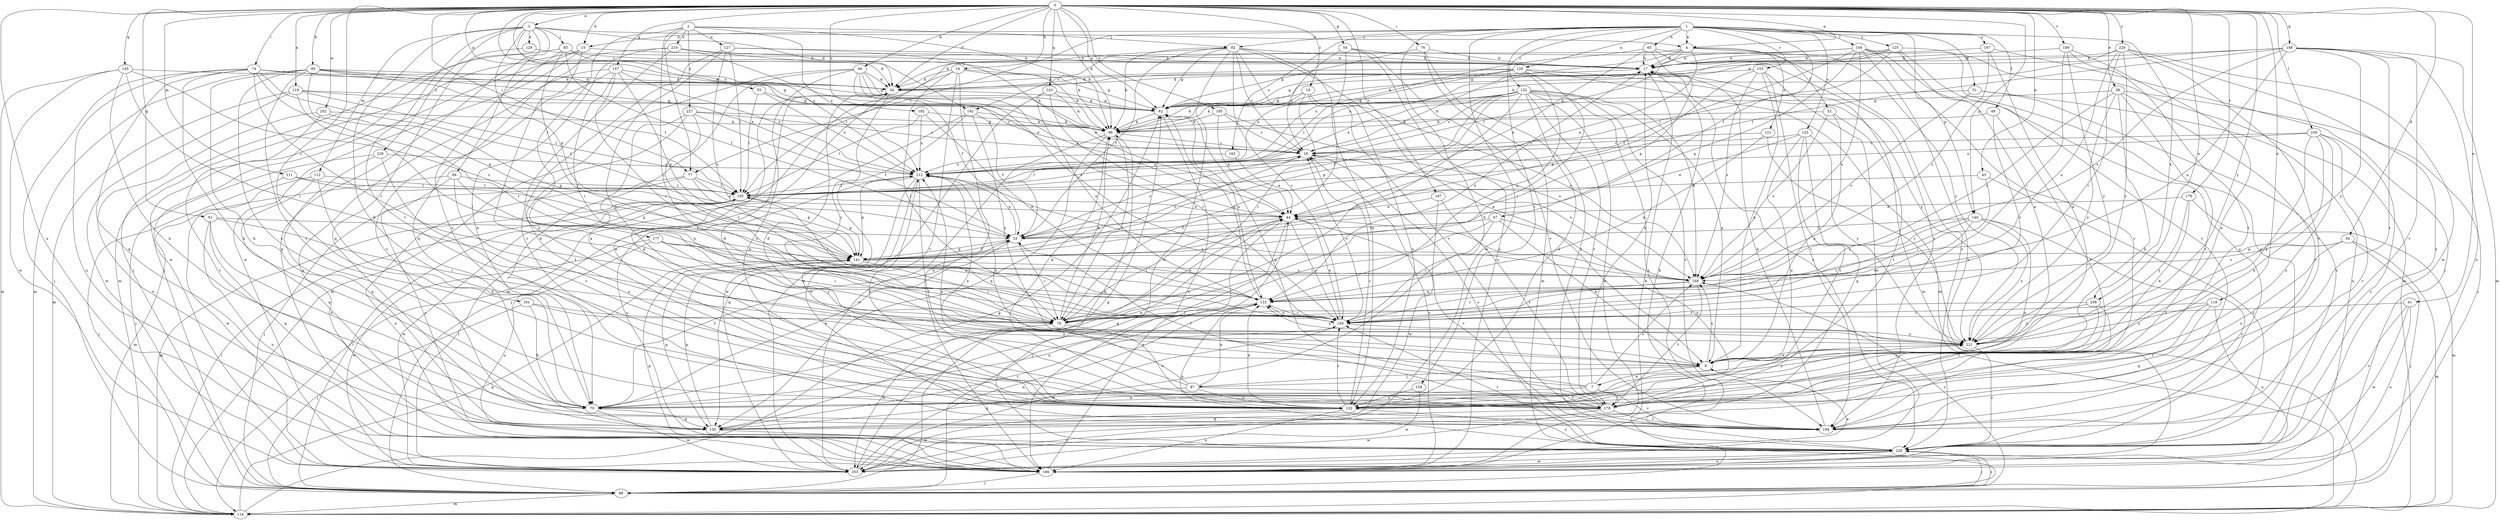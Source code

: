 strict digraph  {
0;
1;
2;
3;
4;
7;
8;
14;
15;
17;
19;
26;
30;
34;
38;
41;
43;
44;
47;
49;
51;
52;
53;
54;
55;
61;
62;
65;
70;
74;
76;
77;
79;
82;
83;
84;
87;
88;
94;
95;
96;
100;
104;
105;
111;
112;
114;
118;
119;
120;
121;
122;
123;
125;
127;
129;
132;
140;
141;
143;
145;
147;
148;
150;
152;
153;
158;
159;
161;
162;
167;
168;
176;
177;
178;
182;
185;
186;
187;
189;
192;
194;
202;
203;
208;
210;
212;
221;
226;
227;
228;
229;
0 -> 3  [label=a];
0 -> 4  [label=a];
0 -> 14  [label=b];
0 -> 15  [label=b];
0 -> 19  [label=c];
0 -> 26  [label=c];
0 -> 30  [label=d];
0 -> 34  [label=d];
0 -> 38  [label=e];
0 -> 41  [label=e];
0 -> 43  [label=e];
0 -> 54  [label=g];
0 -> 55  [label=g];
0 -> 61  [label=g];
0 -> 62  [label=g];
0 -> 74  [label=i];
0 -> 76  [label=i];
0 -> 77  [label=i];
0 -> 94  [label=k];
0 -> 95  [label=k];
0 -> 96  [label=k];
0 -> 100  [label=l];
0 -> 111  [label=m];
0 -> 118  [label=n];
0 -> 119  [label=n];
0 -> 140  [label=p];
0 -> 143  [label=q];
0 -> 145  [label=q];
0 -> 147  [label=q];
0 -> 148  [label=q];
0 -> 161  [label=s];
0 -> 176  [label=t];
0 -> 182  [label=u];
0 -> 185  [label=u];
0 -> 186  [label=u];
0 -> 187  [label=v];
0 -> 189  [label=v];
0 -> 192  [label=v];
0 -> 202  [label=w];
0 -> 208  [label=x];
0 -> 221  [label=y];
0 -> 226  [label=z];
1 -> 4  [label=a];
1 -> 15  [label=b];
1 -> 47  [label=f];
1 -> 49  [label=f];
1 -> 51  [label=f];
1 -> 65  [label=h];
1 -> 70  [label=h];
1 -> 77  [label=i];
1 -> 82  [label=j];
1 -> 104  [label=l];
1 -> 120  [label=n];
1 -> 123  [label=o];
1 -> 125  [label=o];
1 -> 140  [label=p];
1 -> 152  [label=r];
1 -> 153  [label=r];
1 -> 158  [label=r];
1 -> 162  [label=s];
1 -> 167  [label=s];
1 -> 203  [label=w];
1 -> 208  [label=x];
2 -> 77  [label=i];
2 -> 79  [label=i];
2 -> 82  [label=j];
2 -> 96  [label=k];
2 -> 127  [label=o];
2 -> 177  [label=t];
2 -> 210  [label=x];
2 -> 212  [label=x];
2 -> 227  [label=z];
3 -> 4  [label=a];
3 -> 34  [label=d];
3 -> 70  [label=h];
3 -> 83  [label=j];
3 -> 84  [label=j];
3 -> 112  [label=m];
3 -> 129  [label=o];
3 -> 141  [label=p];
3 -> 178  [label=t];
3 -> 186  [label=u];
3 -> 212  [label=x];
3 -> 228  [label=z];
4 -> 17  [label=b];
4 -> 44  [label=e];
4 -> 52  [label=f];
4 -> 105  [label=l];
4 -> 121  [label=n];
4 -> 192  [label=v];
4 -> 212  [label=x];
4 -> 221  [label=y];
7 -> 17  [label=b];
7 -> 34  [label=d];
7 -> 70  [label=h];
7 -> 96  [label=k];
7 -> 168  [label=s];
7 -> 178  [label=t];
7 -> 194  [label=v];
8 -> 7  [label=a];
8 -> 87  [label=j];
8 -> 168  [label=s];
8 -> 212  [label=x];
14 -> 34  [label=d];
14 -> 62  [label=g];
14 -> 79  [label=i];
14 -> 96  [label=k];
14 -> 114  [label=m];
14 -> 186  [label=u];
14 -> 194  [label=v];
15 -> 17  [label=b];
15 -> 79  [label=i];
15 -> 88  [label=j];
15 -> 114  [label=m];
15 -> 203  [label=w];
17 -> 34  [label=d];
17 -> 114  [label=m];
17 -> 122  [label=n];
17 -> 229  [label=z];
19 -> 62  [label=g];
19 -> 79  [label=i];
19 -> 96  [label=k];
19 -> 132  [label=o];
19 -> 168  [label=s];
26 -> 17  [label=b];
26 -> 105  [label=l];
26 -> 168  [label=s];
26 -> 212  [label=x];
30 -> 88  [label=j];
30 -> 114  [label=m];
30 -> 132  [label=o];
30 -> 141  [label=p];
30 -> 168  [label=s];
34 -> 62  [label=g];
34 -> 132  [label=o];
34 -> 221  [label=y];
38 -> 62  [label=g];
38 -> 70  [label=h];
38 -> 88  [label=j];
38 -> 168  [label=s];
38 -> 178  [label=t];
38 -> 194  [label=v];
38 -> 221  [label=y];
41 -> 159  [label=r];
41 -> 186  [label=u];
41 -> 194  [label=v];
41 -> 203  [label=w];
43 -> 79  [label=i];
43 -> 105  [label=l];
43 -> 229  [label=z];
44 -> 53  [label=f];
44 -> 79  [label=i];
44 -> 88  [label=j];
44 -> 150  [label=q];
44 -> 159  [label=r];
44 -> 168  [label=s];
44 -> 194  [label=v];
47 -> 8  [label=a];
47 -> 53  [label=f];
47 -> 79  [label=i];
47 -> 132  [label=o];
47 -> 159  [label=r];
49 -> 96  [label=k];
49 -> 159  [label=r];
49 -> 178  [label=t];
51 -> 62  [label=g];
51 -> 168  [label=s];
51 -> 186  [label=u];
51 -> 229  [label=z];
52 -> 8  [label=a];
52 -> 96  [label=k];
52 -> 168  [label=s];
52 -> 178  [label=t];
53 -> 26  [label=c];
53 -> 70  [label=h];
53 -> 79  [label=i];
53 -> 141  [label=p];
53 -> 212  [label=x];
54 -> 17  [label=b];
54 -> 26  [label=c];
54 -> 79  [label=i];
54 -> 186  [label=u];
54 -> 194  [label=v];
55 -> 62  [label=g];
55 -> 105  [label=l];
55 -> 212  [label=x];
61 -> 53  [label=f];
61 -> 70  [label=h];
61 -> 79  [label=i];
61 -> 150  [label=q];
61 -> 186  [label=u];
62 -> 96  [label=k];
62 -> 122  [label=n];
62 -> 186  [label=u];
65 -> 17  [label=b];
65 -> 44  [label=e];
65 -> 141  [label=p];
65 -> 194  [label=v];
65 -> 212  [label=x];
65 -> 229  [label=z];
70 -> 44  [label=e];
70 -> 53  [label=f];
70 -> 122  [label=n];
70 -> 150  [label=q];
70 -> 203  [label=w];
74 -> 34  [label=d];
74 -> 53  [label=f];
74 -> 62  [label=g];
74 -> 70  [label=h];
74 -> 79  [label=i];
74 -> 88  [label=j];
74 -> 150  [label=q];
74 -> 159  [label=r];
74 -> 186  [label=u];
76 -> 17  [label=b];
76 -> 62  [label=g];
76 -> 114  [label=m];
76 -> 229  [label=z];
77 -> 44  [label=e];
77 -> 88  [label=j];
77 -> 105  [label=l];
77 -> 141  [label=p];
77 -> 186  [label=u];
79 -> 44  [label=e];
79 -> 96  [label=k];
79 -> 132  [label=o];
79 -> 203  [label=w];
82 -> 8  [label=a];
82 -> 17  [label=b];
82 -> 26  [label=c];
82 -> 53  [label=f];
82 -> 62  [label=g];
82 -> 96  [label=k];
82 -> 105  [label=l];
82 -> 132  [label=o];
82 -> 159  [label=r];
82 -> 194  [label=v];
82 -> 203  [label=w];
83 -> 17  [label=b];
83 -> 34  [label=d];
83 -> 53  [label=f];
83 -> 88  [label=j];
83 -> 132  [label=o];
83 -> 159  [label=r];
83 -> 203  [label=w];
84 -> 105  [label=l];
84 -> 114  [label=m];
84 -> 122  [label=n];
84 -> 132  [label=o];
84 -> 229  [label=z];
87 -> 34  [label=d];
87 -> 122  [label=n];
87 -> 132  [label=o];
87 -> 150  [label=q];
87 -> 178  [label=t];
87 -> 212  [label=x];
87 -> 221  [label=y];
88 -> 17  [label=b];
88 -> 62  [label=g];
88 -> 105  [label=l];
88 -> 114  [label=m];
88 -> 168  [label=s];
88 -> 229  [label=z];
94 -> 34  [label=d];
94 -> 44  [label=e];
94 -> 53  [label=f];
94 -> 70  [label=h];
94 -> 96  [label=k];
94 -> 114  [label=m];
94 -> 132  [label=o];
94 -> 168  [label=s];
95 -> 34  [label=d];
95 -> 62  [label=g];
95 -> 70  [label=h];
95 -> 105  [label=l];
95 -> 114  [label=m];
95 -> 132  [label=o];
95 -> 141  [label=p];
95 -> 178  [label=t];
95 -> 212  [label=x];
96 -> 26  [label=c];
96 -> 79  [label=i];
96 -> 150  [label=q];
96 -> 203  [label=w];
100 -> 8  [label=a];
100 -> 26  [label=c];
100 -> 70  [label=h];
100 -> 132  [label=o];
100 -> 194  [label=v];
100 -> 212  [label=x];
100 -> 229  [label=z];
104 -> 17  [label=b];
104 -> 34  [label=d];
104 -> 53  [label=f];
104 -> 114  [label=m];
104 -> 141  [label=p];
104 -> 168  [label=s];
104 -> 186  [label=u];
104 -> 194  [label=v];
104 -> 229  [label=z];
105 -> 44  [label=e];
105 -> 114  [label=m];
105 -> 141  [label=p];
105 -> 203  [label=w];
111 -> 88  [label=j];
111 -> 105  [label=l];
111 -> 141  [label=p];
112 -> 70  [label=h];
112 -> 105  [label=l];
112 -> 150  [label=q];
112 -> 203  [label=w];
114 -> 62  [label=g];
114 -> 105  [label=l];
114 -> 141  [label=p];
118 -> 150  [label=q];
118 -> 159  [label=r];
118 -> 178  [label=t];
118 -> 186  [label=u];
118 -> 221  [label=y];
119 -> 26  [label=c];
119 -> 62  [label=g];
119 -> 105  [label=l];
119 -> 114  [label=m];
119 -> 159  [label=r];
119 -> 203  [label=w];
120 -> 34  [label=d];
120 -> 62  [label=g];
120 -> 79  [label=i];
120 -> 105  [label=l];
120 -> 114  [label=m];
120 -> 122  [label=n];
120 -> 212  [label=x];
120 -> 221  [label=y];
121 -> 26  [label=c];
121 -> 122  [label=n];
121 -> 221  [label=y];
122 -> 62  [label=g];
122 -> 79  [label=i];
122 -> 105  [label=l];
122 -> 159  [label=r];
123 -> 26  [label=c];
123 -> 44  [label=e];
123 -> 132  [label=o];
123 -> 150  [label=q];
123 -> 178  [label=t];
123 -> 221  [label=y];
125 -> 8  [label=a];
125 -> 17  [label=b];
125 -> 62  [label=g];
125 -> 96  [label=k];
125 -> 105  [label=l];
125 -> 194  [label=v];
125 -> 229  [label=z];
127 -> 8  [label=a];
127 -> 17  [label=b];
127 -> 44  [label=e];
127 -> 105  [label=l];
127 -> 132  [label=o];
127 -> 168  [label=s];
129 -> 17  [label=b];
129 -> 150  [label=q];
132 -> 26  [label=c];
132 -> 122  [label=n];
132 -> 159  [label=r];
132 -> 186  [label=u];
132 -> 203  [label=w];
132 -> 212  [label=x];
132 -> 229  [label=z];
140 -> 53  [label=f];
140 -> 79  [label=i];
140 -> 132  [label=o];
140 -> 159  [label=r];
140 -> 168  [label=s];
140 -> 221  [label=y];
140 -> 229  [label=z];
141 -> 26  [label=c];
141 -> 53  [label=f];
141 -> 79  [label=i];
141 -> 150  [label=q];
141 -> 168  [label=s];
143 -> 62  [label=g];
143 -> 96  [label=k];
143 -> 122  [label=n];
143 -> 159  [label=r];
143 -> 203  [label=w];
145 -> 34  [label=d];
145 -> 70  [label=h];
145 -> 79  [label=i];
145 -> 114  [label=m];
145 -> 168  [label=s];
145 -> 203  [label=w];
147 -> 34  [label=d];
147 -> 79  [label=i];
147 -> 141  [label=p];
147 -> 159  [label=r];
147 -> 186  [label=u];
147 -> 194  [label=v];
147 -> 212  [label=x];
148 -> 17  [label=b];
148 -> 96  [label=k];
148 -> 105  [label=l];
148 -> 114  [label=m];
148 -> 122  [label=n];
148 -> 168  [label=s];
148 -> 178  [label=t];
148 -> 186  [label=u];
148 -> 194  [label=v];
148 -> 221  [label=y];
150 -> 141  [label=p];
150 -> 159  [label=r];
150 -> 229  [label=z];
152 -> 8  [label=a];
152 -> 26  [label=c];
152 -> 53  [label=f];
152 -> 62  [label=g];
152 -> 79  [label=i];
152 -> 96  [label=k];
152 -> 132  [label=o];
152 -> 141  [label=p];
152 -> 168  [label=s];
152 -> 178  [label=t];
152 -> 186  [label=u];
152 -> 194  [label=v];
152 -> 212  [label=x];
152 -> 229  [label=z];
153 -> 8  [label=a];
153 -> 34  [label=d];
153 -> 141  [label=p];
153 -> 168  [label=s];
153 -> 194  [label=v];
153 -> 203  [label=w];
158 -> 132  [label=o];
158 -> 203  [label=w];
159 -> 26  [label=c];
159 -> 44  [label=e];
159 -> 122  [label=n];
159 -> 203  [label=w];
159 -> 212  [label=x];
159 -> 221  [label=y];
161 -> 8  [label=a];
161 -> 70  [label=h];
161 -> 79  [label=i];
161 -> 88  [label=j];
162 -> 44  [label=e];
162 -> 212  [label=x];
167 -> 8  [label=a];
167 -> 17  [label=b];
167 -> 88  [label=j];
167 -> 168  [label=s];
168 -> 122  [label=n];
168 -> 159  [label=r];
168 -> 178  [label=t];
176 -> 8  [label=a];
176 -> 44  [label=e];
176 -> 114  [label=m];
176 -> 221  [label=y];
177 -> 79  [label=i];
177 -> 122  [label=n];
177 -> 141  [label=p];
177 -> 186  [label=u];
177 -> 203  [label=w];
177 -> 221  [label=y];
178 -> 34  [label=d];
178 -> 53  [label=f];
178 -> 62  [label=g];
178 -> 150  [label=q];
178 -> 194  [label=v];
178 -> 203  [label=w];
178 -> 212  [label=x];
182 -> 96  [label=k];
182 -> 105  [label=l];
182 -> 122  [label=n];
182 -> 212  [label=x];
185 -> 26  [label=c];
185 -> 44  [label=e];
185 -> 96  [label=k];
185 -> 168  [label=s];
186 -> 17  [label=b];
186 -> 26  [label=c];
186 -> 44  [label=e];
186 -> 88  [label=j];
186 -> 141  [label=p];
187 -> 44  [label=e];
187 -> 178  [label=t];
187 -> 203  [label=w];
189 -> 17  [label=b];
189 -> 79  [label=i];
189 -> 132  [label=o];
189 -> 178  [label=t];
189 -> 221  [label=y];
192 -> 53  [label=f];
192 -> 88  [label=j];
192 -> 96  [label=k];
192 -> 203  [label=w];
192 -> 221  [label=y];
194 -> 17  [label=b];
202 -> 96  [label=k];
202 -> 141  [label=p];
202 -> 186  [label=u];
202 -> 194  [label=v];
203 -> 8  [label=a];
203 -> 105  [label=l];
203 -> 122  [label=n];
208 -> 132  [label=o];
208 -> 159  [label=r];
208 -> 178  [label=t];
208 -> 221  [label=y];
210 -> 17  [label=b];
210 -> 44  [label=e];
210 -> 70  [label=h];
210 -> 96  [label=k];
210 -> 150  [label=q];
210 -> 194  [label=v];
212 -> 105  [label=l];
212 -> 132  [label=o];
212 -> 141  [label=p];
212 -> 150  [label=q];
212 -> 178  [label=t];
221 -> 8  [label=a];
221 -> 122  [label=n];
221 -> 229  [label=z];
226 -> 17  [label=b];
226 -> 34  [label=d];
226 -> 122  [label=n];
226 -> 159  [label=r];
226 -> 194  [label=v];
226 -> 203  [label=w];
226 -> 221  [label=y];
226 -> 229  [label=z];
227 -> 8  [label=a];
227 -> 26  [label=c];
227 -> 53  [label=f];
227 -> 96  [label=k];
227 -> 159  [label=r];
227 -> 178  [label=t];
228 -> 88  [label=j];
228 -> 150  [label=q];
228 -> 178  [label=t];
228 -> 212  [label=x];
229 -> 26  [label=c];
229 -> 88  [label=j];
229 -> 96  [label=k];
229 -> 122  [label=n];
229 -> 159  [label=r];
229 -> 186  [label=u];
229 -> 203  [label=w];
229 -> 212  [label=x];
}
